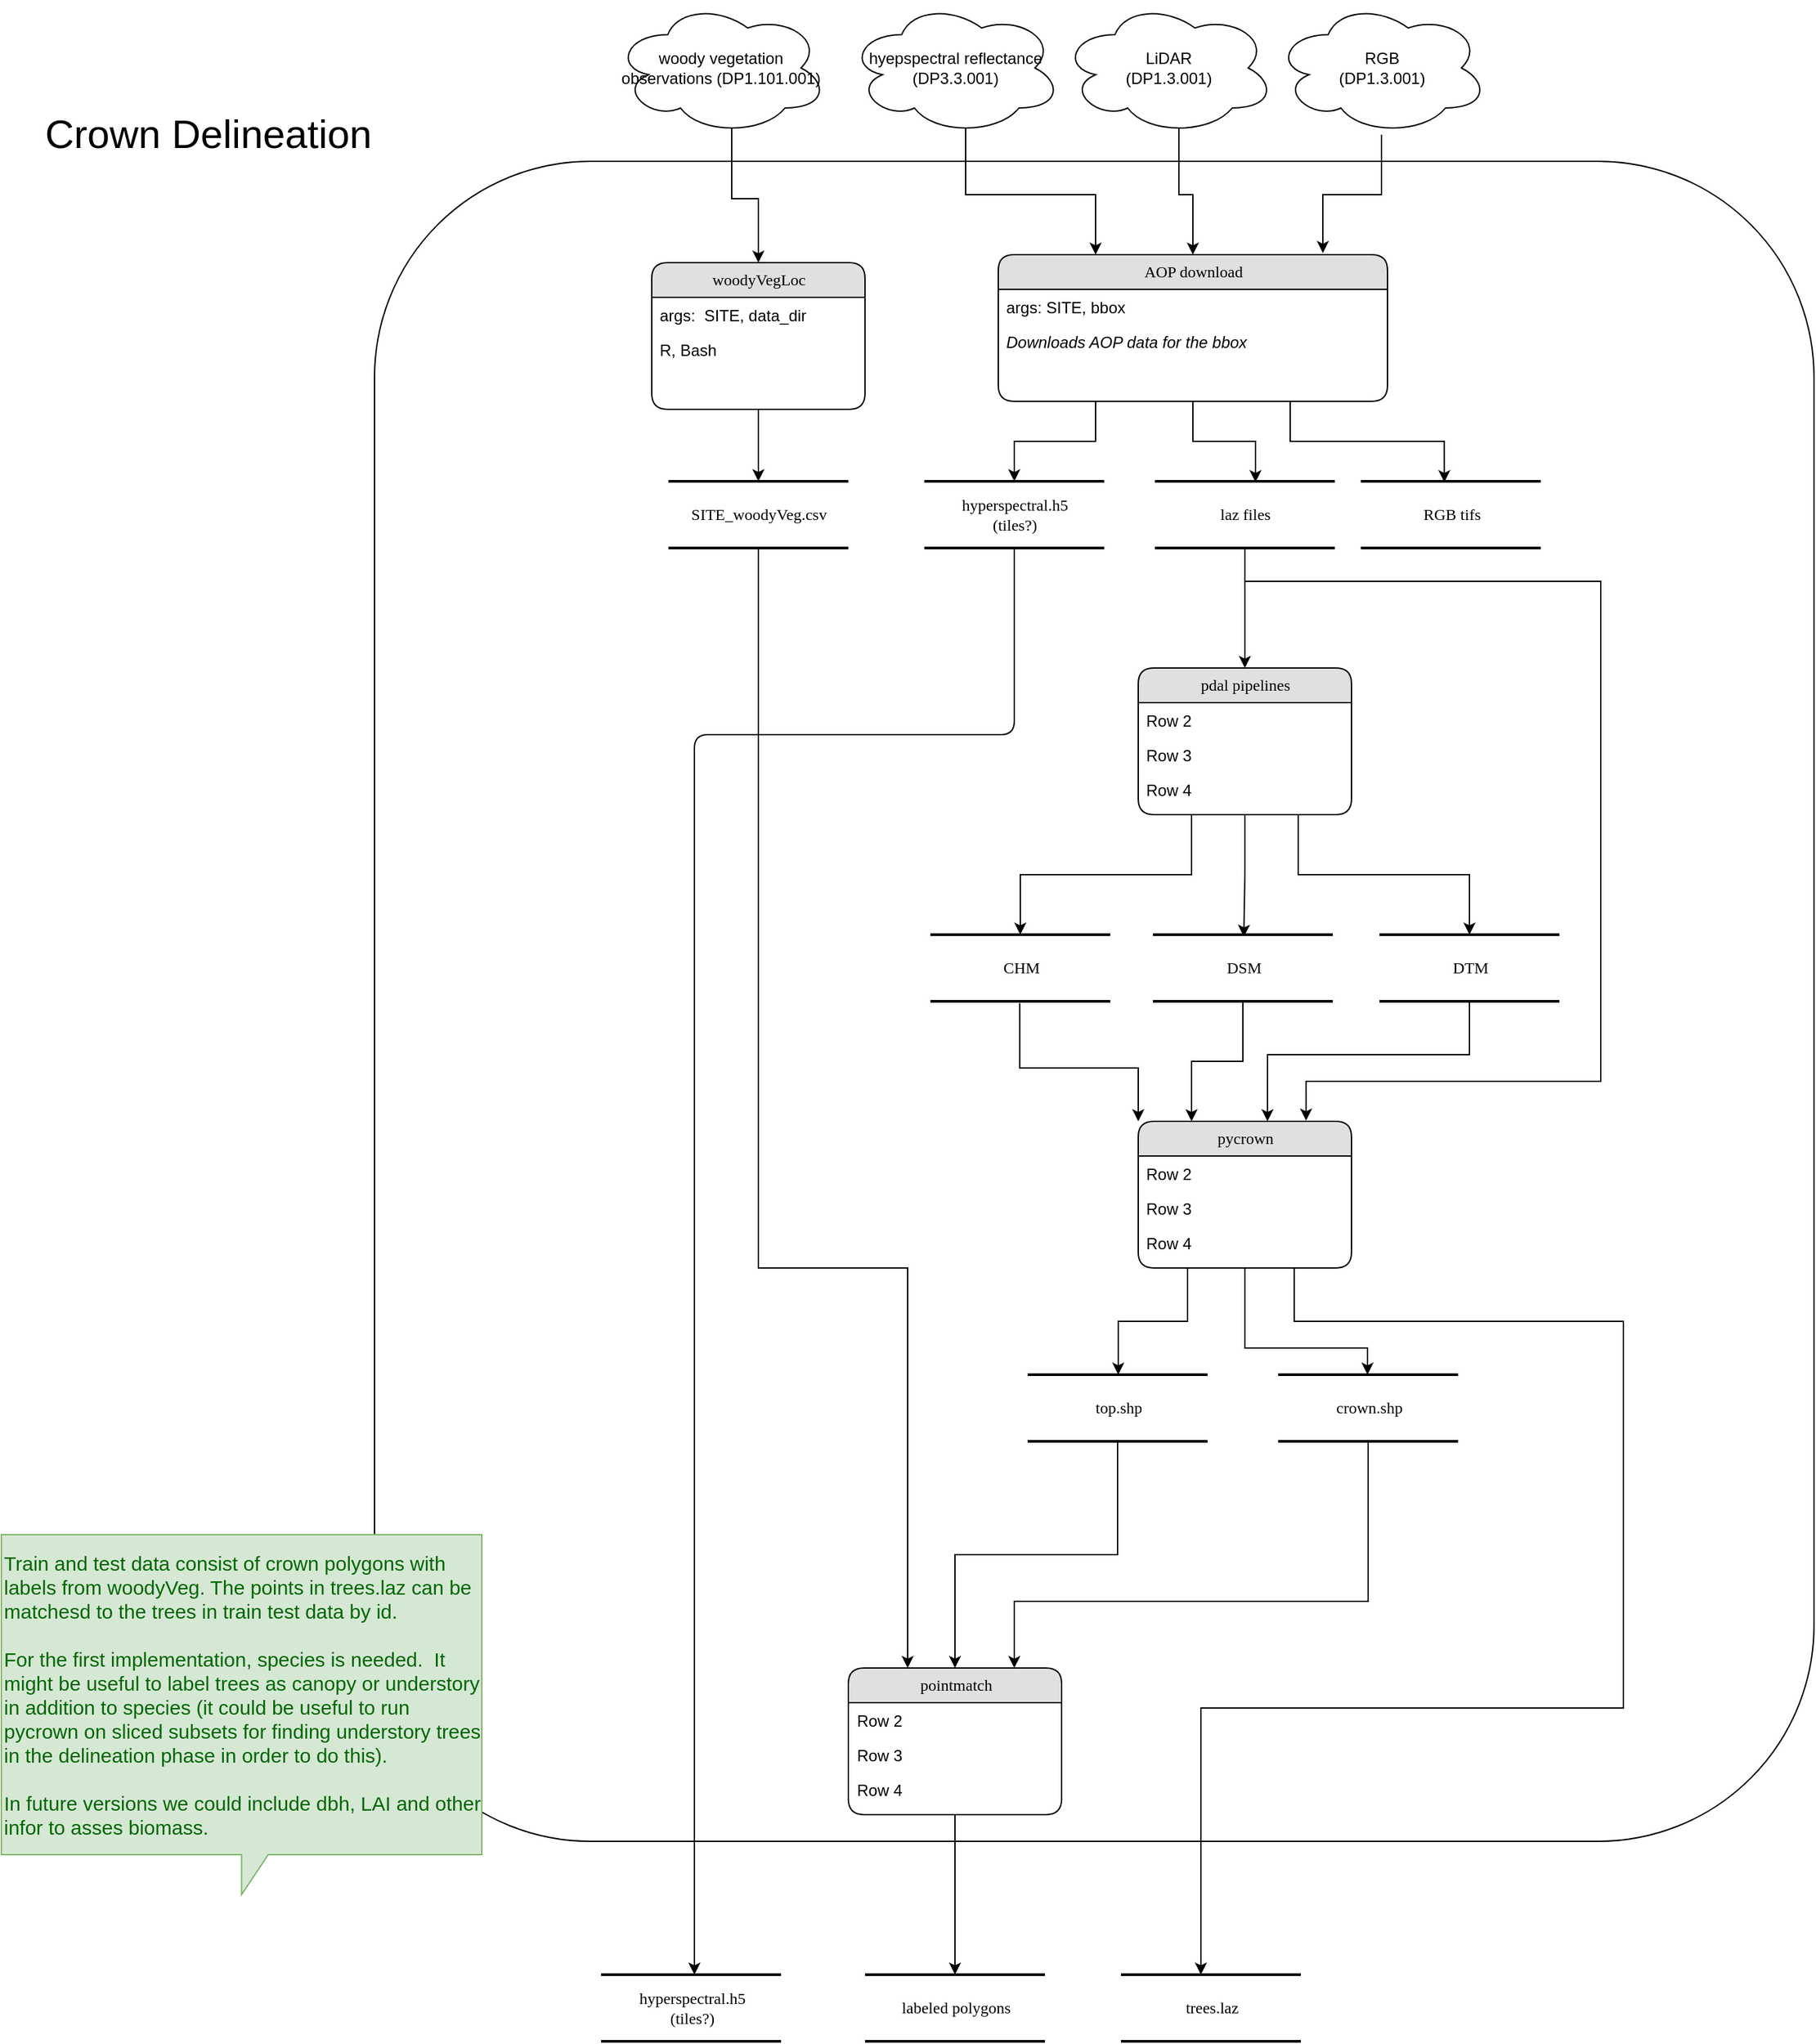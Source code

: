 <mxfile version="14.5.3" type="github">
  <diagram name="Page-1" id="b520641d-4fe3-3701-9064-5fc419738815">
    <mxGraphModel dx="3070" dy="2137" grid="1" gridSize="10" guides="1" tooltips="1" connect="1" arrows="1" fold="1" page="1" pageScale="1" pageWidth="1100" pageHeight="850" background="#ffffff" math="0" shadow="0">
      <root>
        <mxCell id="0" />
        <mxCell id="1" parent="0" />
        <mxCell id="Jew51ZO0_-qSAj35Bvnx-64" value="Crown Delineation" style="rounded=1;whiteSpace=wrap;html=1;labelPosition=left;verticalLabelPosition=top;align=right;verticalAlign=bottom;fontSize=30;" vertex="1" parent="1">
          <mxGeometry x="-40" y="90" width="1080" height="1260" as="geometry" />
        </mxCell>
        <mxCell id="Jew51ZO0_-qSAj35Bvnx-63" style="edgeStyle=orthogonalEdgeStyle;rounded=0;orthogonalLoop=1;jettySize=auto;html=1;" edge="1" parent="1" source="2debaab0fafb2da2-10" target="Jew51ZO0_-qSAj35Bvnx-57">
          <mxGeometry relative="1" as="geometry">
            <Array as="points">
              <mxPoint x="248" y="920" />
              <mxPoint x="360" y="920" />
            </Array>
          </mxGeometry>
        </mxCell>
        <mxCell id="2debaab0fafb2da2-10" value="SITE&lt;span class=&quot;pl-s&quot;&gt;&lt;span class=&quot;pl-pds&quot;&gt;&lt;/span&gt;_woodyVeg.csv&lt;/span&gt;" style="html=1;rounded=0;shadow=0;comic=0;labelBackgroundColor=none;strokeWidth=2;fontFamily=Verdana;fontSize=12;align=center;shape=mxgraph.ios7ui.horLines;" parent="1" vertex="1">
          <mxGeometry x="180.5" y="330" width="135" height="50" as="geometry" />
        </mxCell>
        <mxCell id="Jew51ZO0_-qSAj35Bvnx-5" style="edgeStyle=orthogonalEdgeStyle;rounded=0;orthogonalLoop=1;jettySize=auto;html=1;exitX=0.5;exitY=1;exitDx=0;exitDy=0;" edge="1" parent="1" source="21ea969265ad0168-6" target="2debaab0fafb2da2-10">
          <mxGeometry relative="1" as="geometry" />
        </mxCell>
        <mxCell id="21ea969265ad0168-6" value="&lt;div&gt;woodyVegLoc&lt;/div&gt;" style="swimlane;html=1;fontStyle=0;childLayout=stackLayout;horizontal=1;startSize=26;fillColor=#e0e0e0;horizontalStack=0;resizeParent=1;resizeLast=0;collapsible=1;marginBottom=0;swimlaneFillColor=#ffffff;align=center;rounded=1;shadow=0;comic=0;labelBackgroundColor=none;strokeWidth=1;fontFamily=Verdana;fontSize=12" parent="1" vertex="1">
          <mxGeometry x="168" y="166" width="160" height="110" as="geometry" />
        </mxCell>
        <mxCell id="21ea969265ad0168-7" value="args:&amp;nbsp; SITE, data_dir " style="text;html=1;strokeColor=none;fillColor=none;spacingLeft=4;spacingRight=4;whiteSpace=wrap;overflow=hidden;rotatable=0;points=[[0,0.5],[1,0.5]];portConstraint=eastwest;" parent="21ea969265ad0168-6" vertex="1">
          <mxGeometry y="26" width="160" height="26" as="geometry" />
        </mxCell>
        <mxCell id="21ea969265ad0168-8" value="R, Bash" style="text;html=1;strokeColor=none;fillColor=none;spacingLeft=4;spacingRight=4;whiteSpace=wrap;overflow=hidden;rotatable=0;points=[[0,0.5],[1,0.5]];portConstraint=eastwest;" parent="21ea969265ad0168-6" vertex="1">
          <mxGeometry y="52" width="160" height="26" as="geometry" />
        </mxCell>
        <mxCell id="Jew51ZO0_-qSAj35Bvnx-20" style="edgeStyle=orthogonalEdgeStyle;rounded=0;orthogonalLoop=1;jettySize=auto;html=1;exitX=0.25;exitY=1;exitDx=0;exitDy=0;" edge="1" parent="1" source="21ea969265ad0168-14" target="Jew51ZO0_-qSAj35Bvnx-14">
          <mxGeometry relative="1" as="geometry" />
        </mxCell>
        <mxCell id="Jew51ZO0_-qSAj35Bvnx-24" style="edgeStyle=orthogonalEdgeStyle;rounded=0;orthogonalLoop=1;jettySize=auto;html=1;exitX=0.5;exitY=1;exitDx=0;exitDy=0;entryX=0.559;entryY=0.013;entryDx=0;entryDy=0;entryPerimeter=0;" edge="1" parent="1" source="21ea969265ad0168-14" target="Jew51ZO0_-qSAj35Bvnx-23">
          <mxGeometry relative="1" as="geometry" />
        </mxCell>
        <mxCell id="Jew51ZO0_-qSAj35Bvnx-56" style="edgeStyle=orthogonalEdgeStyle;rounded=0;orthogonalLoop=1;jettySize=auto;html=1;exitX=0.75;exitY=1;exitDx=0;exitDy=0;entryX=0.464;entryY=0.013;entryDx=0;entryDy=0;entryPerimeter=0;" edge="1" parent="1" source="21ea969265ad0168-14" target="Jew51ZO0_-qSAj35Bvnx-27">
          <mxGeometry relative="1" as="geometry" />
        </mxCell>
        <mxCell id="21ea969265ad0168-14" value="AOP download" style="swimlane;html=1;fontStyle=0;childLayout=stackLayout;horizontal=1;startSize=26;fillColor=#e0e0e0;horizontalStack=0;resizeParent=1;resizeLast=0;collapsible=1;marginBottom=0;swimlaneFillColor=#ffffff;align=center;rounded=1;shadow=0;comic=0;labelBackgroundColor=none;strokeWidth=1;fontFamily=Verdana;fontSize=12" parent="1" vertex="1">
          <mxGeometry x="428" y="160" width="292" height="110" as="geometry">
            <mxRectangle x="650" y="120" width="90" height="26" as="alternateBounds" />
          </mxGeometry>
        </mxCell>
        <mxCell id="21ea969265ad0168-15" value="args: SITE, bbox " style="text;html=1;strokeColor=none;fillColor=none;spacingLeft=4;spacingRight=4;whiteSpace=wrap;overflow=hidden;rotatable=0;points=[[0,0.5],[1,0.5]];portConstraint=eastwest;" parent="21ea969265ad0168-14" vertex="1">
          <mxGeometry y="26" width="292" height="26" as="geometry" />
        </mxCell>
        <mxCell id="Jew51ZO0_-qSAj35Bvnx-12" value="&lt;i&gt;Downloads AOP data for the bbox&lt;br&gt;&lt;/i&gt;" style="text;html=1;strokeColor=none;fillColor=none;spacingLeft=4;spacingRight=4;whiteSpace=wrap;overflow=hidden;rotatable=0;points=[[0,0.5],[1,0.5]];portConstraint=eastwest;" vertex="1" parent="21ea969265ad0168-14">
          <mxGeometry y="52" width="292" height="26" as="geometry" />
        </mxCell>
        <mxCell id="Jew51ZO0_-qSAj35Bvnx-44" style="edgeStyle=orthogonalEdgeStyle;rounded=0;orthogonalLoop=1;jettySize=auto;html=1;exitX=0.25;exitY=1;exitDx=0;exitDy=0;" edge="1" parent="1" source="21ea969265ad0168-18" target="Jew51ZO0_-qSAj35Bvnx-30">
          <mxGeometry relative="1" as="geometry" />
        </mxCell>
        <mxCell id="Jew51ZO0_-qSAj35Bvnx-45" style="edgeStyle=orthogonalEdgeStyle;rounded=0;orthogonalLoop=1;jettySize=auto;html=1;exitX=0.75;exitY=1;exitDx=0;exitDy=0;" edge="1" parent="1" source="21ea969265ad0168-18" target="Jew51ZO0_-qSAj35Bvnx-32">
          <mxGeometry relative="1" as="geometry" />
        </mxCell>
        <mxCell id="Jew51ZO0_-qSAj35Bvnx-47" style="edgeStyle=orthogonalEdgeStyle;rounded=0;orthogonalLoop=1;jettySize=auto;html=1;exitX=0.5;exitY=1;exitDx=0;exitDy=0;entryX=0.505;entryY=0.032;entryDx=0;entryDy=0;entryPerimeter=0;" edge="1" parent="1" source="21ea969265ad0168-18" target="Jew51ZO0_-qSAj35Bvnx-31">
          <mxGeometry relative="1" as="geometry" />
        </mxCell>
        <mxCell id="21ea969265ad0168-18" value="pdal pipelines" style="swimlane;html=1;fontStyle=0;childLayout=stackLayout;horizontal=1;startSize=26;fillColor=#e0e0e0;horizontalStack=0;resizeParent=1;resizeLast=0;collapsible=1;marginBottom=0;swimlaneFillColor=#ffffff;align=center;rounded=1;shadow=0;comic=0;labelBackgroundColor=none;strokeWidth=1;fontFamily=Verdana;fontSize=12" parent="1" vertex="1">
          <mxGeometry x="533" y="470" width="160" height="110" as="geometry" />
        </mxCell>
        <mxCell id="21ea969265ad0168-20" value="Row 2" style="text;html=1;strokeColor=none;fillColor=none;spacingLeft=4;spacingRight=4;whiteSpace=wrap;overflow=hidden;rotatable=0;points=[[0,0.5],[1,0.5]];portConstraint=eastwest;" parent="21ea969265ad0168-18" vertex="1">
          <mxGeometry y="26" width="160" height="26" as="geometry" />
        </mxCell>
        <mxCell id="21ea969265ad0168-51" value="Row 3" style="text;html=1;strokeColor=none;fillColor=none;spacingLeft=4;spacingRight=4;whiteSpace=wrap;overflow=hidden;rotatable=0;points=[[0,0.5],[1,0.5]];portConstraint=eastwest;" parent="21ea969265ad0168-18" vertex="1">
          <mxGeometry y="52" width="160" height="26" as="geometry" />
        </mxCell>
        <mxCell id="21ea969265ad0168-21" value="Row 4" style="text;html=1;strokeColor=none;fillColor=none;spacingLeft=4;spacingRight=4;whiteSpace=wrap;overflow=hidden;rotatable=0;points=[[0,0.5],[1,0.5]];portConstraint=eastwest;" parent="21ea969265ad0168-18" vertex="1">
          <mxGeometry y="78" width="160" height="26" as="geometry" />
        </mxCell>
        <mxCell id="Jew51ZO0_-qSAj35Bvnx-9" style="edgeStyle=orthogonalEdgeStyle;rounded=0;orthogonalLoop=1;jettySize=auto;html=1;exitX=0.55;exitY=0.95;exitDx=0;exitDy=0;exitPerimeter=0;entryX=0.5;entryY=0;entryDx=0;entryDy=0;" edge="1" parent="1" source="Jew51ZO0_-qSAj35Bvnx-2" target="21ea969265ad0168-6">
          <mxGeometry relative="1" as="geometry" />
        </mxCell>
        <mxCell id="Jew51ZO0_-qSAj35Bvnx-2" value="woody vegetation observations (DP1.101.001)" style="ellipse;shape=cloud;whiteSpace=wrap;html=1;" vertex="1" parent="1">
          <mxGeometry x="140" y="-30" width="160" height="100" as="geometry" />
        </mxCell>
        <mxCell id="Jew51ZO0_-qSAj35Bvnx-19" style="edgeStyle=orthogonalEdgeStyle;rounded=0;orthogonalLoop=1;jettySize=auto;html=1;exitX=0.55;exitY=0.95;exitDx=0;exitDy=0;exitPerimeter=0;entryX=0.25;entryY=0;entryDx=0;entryDy=0;" edge="1" parent="1" source="Jew51ZO0_-qSAj35Bvnx-6" target="21ea969265ad0168-14">
          <mxGeometry relative="1" as="geometry" />
        </mxCell>
        <mxCell id="Jew51ZO0_-qSAj35Bvnx-6" value="hyepspectral reflectance (DP3.3.001)" style="ellipse;shape=cloud;whiteSpace=wrap;html=1;" vertex="1" parent="1">
          <mxGeometry x="315.5" y="-30" width="160" height="100" as="geometry" />
        </mxCell>
        <mxCell id="Jew51ZO0_-qSAj35Bvnx-96" style="edgeStyle=orthogonalEdgeStyle;rounded=1;orthogonalLoop=1;jettySize=auto;html=1;fontSize=15;fontColor=#00CC00;" edge="1" parent="1" source="Jew51ZO0_-qSAj35Bvnx-14" target="Jew51ZO0_-qSAj35Bvnx-95">
          <mxGeometry relative="1" as="geometry">
            <Array as="points">
              <mxPoint x="440" y="520" />
              <mxPoint x="200" y="520" />
            </Array>
          </mxGeometry>
        </mxCell>
        <mxCell id="Jew51ZO0_-qSAj35Bvnx-14" value="&lt;div&gt;hyperspectral.h5&lt;/div&gt;&lt;div&gt;(tiles?)&lt;br&gt;&lt;/div&gt;" style="html=1;rounded=0;shadow=0;comic=0;labelBackgroundColor=none;strokeWidth=2;fontFamily=Verdana;fontSize=12;align=center;shape=mxgraph.ios7ui.horLines;" vertex="1" parent="1">
          <mxGeometry x="372.5" y="330" width="135" height="50" as="geometry" />
        </mxCell>
        <mxCell id="Jew51ZO0_-qSAj35Bvnx-22" style="edgeStyle=orthogonalEdgeStyle;rounded=0;orthogonalLoop=1;jettySize=auto;html=1;exitX=0.55;exitY=0.95;exitDx=0;exitDy=0;exitPerimeter=0;entryX=0.5;entryY=0;entryDx=0;entryDy=0;" edge="1" parent="1" source="Jew51ZO0_-qSAj35Bvnx-21" target="21ea969265ad0168-14">
          <mxGeometry relative="1" as="geometry" />
        </mxCell>
        <mxCell id="Jew51ZO0_-qSAj35Bvnx-21" value="&lt;div&gt;LiDAR&lt;/div&gt;&lt;div&gt;(DP1.3.001)&lt;/div&gt;" style="ellipse;shape=cloud;whiteSpace=wrap;html=1;" vertex="1" parent="1">
          <mxGeometry x="475.5" y="-30" width="160" height="100" as="geometry" />
        </mxCell>
        <mxCell id="Jew51ZO0_-qSAj35Bvnx-29" style="edgeStyle=orthogonalEdgeStyle;rounded=0;orthogonalLoop=1;jettySize=auto;html=1;" edge="1" parent="1" source="Jew51ZO0_-qSAj35Bvnx-23" target="21ea969265ad0168-18">
          <mxGeometry relative="1" as="geometry" />
        </mxCell>
        <mxCell id="Jew51ZO0_-qSAj35Bvnx-54" style="edgeStyle=orthogonalEdgeStyle;rounded=0;orthogonalLoop=1;jettySize=auto;html=1;entryX=0.787;entryY=-0.005;entryDx=0;entryDy=0;entryPerimeter=0;" edge="1" parent="1" source="Jew51ZO0_-qSAj35Bvnx-23" target="Jew51ZO0_-qSAj35Bvnx-40">
          <mxGeometry relative="1" as="geometry">
            <mxPoint x="670" y="780" as="targetPoint" />
            <Array as="points">
              <mxPoint x="613" y="405" />
              <mxPoint x="880" y="405" />
              <mxPoint x="880" y="780" />
              <mxPoint x="659" y="780" />
            </Array>
          </mxGeometry>
        </mxCell>
        <mxCell id="Jew51ZO0_-qSAj35Bvnx-23" value="laz files" style="html=1;rounded=0;shadow=0;comic=0;labelBackgroundColor=none;strokeWidth=2;fontFamily=Verdana;fontSize=12;align=center;shape=mxgraph.ios7ui.horLines;" vertex="1" parent="1">
          <mxGeometry x="545.5" y="330" width="135" height="50" as="geometry" />
        </mxCell>
        <mxCell id="Jew51ZO0_-qSAj35Bvnx-55" style="edgeStyle=orthogonalEdgeStyle;rounded=0;orthogonalLoop=1;jettySize=auto;html=1;entryX=0.834;entryY=-0.011;entryDx=0;entryDy=0;entryPerimeter=0;" edge="1" parent="1" source="Jew51ZO0_-qSAj35Bvnx-25" target="21ea969265ad0168-14">
          <mxGeometry relative="1" as="geometry" />
        </mxCell>
        <mxCell id="Jew51ZO0_-qSAj35Bvnx-25" value="&lt;div&gt;RGB&lt;/div&gt;&lt;div&gt;(DP1.3.001)&lt;/div&gt;" style="ellipse;shape=cloud;whiteSpace=wrap;html=1;" vertex="1" parent="1">
          <mxGeometry x="635.5" y="-30" width="160" height="100" as="geometry" />
        </mxCell>
        <mxCell id="Jew51ZO0_-qSAj35Bvnx-27" value="RGB tifs" style="html=1;rounded=0;shadow=0;comic=0;labelBackgroundColor=none;strokeWidth=2;fontFamily=Verdana;fontSize=12;align=center;shape=mxgraph.ios7ui.horLines;" vertex="1" parent="1">
          <mxGeometry x="700" y="330" width="135" height="50" as="geometry" />
        </mxCell>
        <mxCell id="Jew51ZO0_-qSAj35Bvnx-49" style="edgeStyle=orthogonalEdgeStyle;rounded=0;orthogonalLoop=1;jettySize=auto;html=1;entryX=0;entryY=0;entryDx=0;entryDy=0;exitX=0.497;exitY=1.027;exitDx=0;exitDy=0;exitPerimeter=0;" edge="1" parent="1" source="Jew51ZO0_-qSAj35Bvnx-30" target="Jew51ZO0_-qSAj35Bvnx-40">
          <mxGeometry relative="1" as="geometry">
            <mxPoint x="500" y="760" as="targetPoint" />
            <mxPoint x="480" y="730" as="sourcePoint" />
            <Array as="points">
              <mxPoint x="444" y="770" />
              <mxPoint x="533" y="770" />
            </Array>
          </mxGeometry>
        </mxCell>
        <mxCell id="Jew51ZO0_-qSAj35Bvnx-30" value="CHM" style="html=1;rounded=0;shadow=0;comic=0;labelBackgroundColor=none;strokeWidth=2;fontFamily=Verdana;fontSize=12;align=center;shape=mxgraph.ios7ui.horLines;" vertex="1" parent="1">
          <mxGeometry x="377" y="670" width="135" height="50" as="geometry" />
        </mxCell>
        <mxCell id="Jew51ZO0_-qSAj35Bvnx-51" style="edgeStyle=orthogonalEdgeStyle;rounded=0;orthogonalLoop=1;jettySize=auto;html=1;entryX=0.25;entryY=0;entryDx=0;entryDy=0;" edge="1" parent="1" source="Jew51ZO0_-qSAj35Bvnx-31" target="Jew51ZO0_-qSAj35Bvnx-40">
          <mxGeometry relative="1" as="geometry" />
        </mxCell>
        <mxCell id="Jew51ZO0_-qSAj35Bvnx-31" value="DSM" style="html=1;rounded=0;shadow=0;comic=0;labelBackgroundColor=none;strokeWidth=2;fontFamily=Verdana;fontSize=12;align=center;shape=mxgraph.ios7ui.horLines;" vertex="1" parent="1">
          <mxGeometry x="544" y="670" width="135" height="50" as="geometry" />
        </mxCell>
        <mxCell id="Jew51ZO0_-qSAj35Bvnx-53" style="edgeStyle=orthogonalEdgeStyle;rounded=0;orthogonalLoop=1;jettySize=auto;html=1;entryX=0.606;entryY=0;entryDx=0;entryDy=0;entryPerimeter=0;" edge="1" parent="1" source="Jew51ZO0_-qSAj35Bvnx-32" target="Jew51ZO0_-qSAj35Bvnx-40">
          <mxGeometry relative="1" as="geometry">
            <mxPoint x="630" y="790" as="targetPoint" />
            <Array as="points">
              <mxPoint x="782" y="760" />
              <mxPoint x="630" y="760" />
            </Array>
          </mxGeometry>
        </mxCell>
        <mxCell id="Jew51ZO0_-qSAj35Bvnx-32" value="DTM" style="html=1;rounded=0;shadow=0;comic=0;labelBackgroundColor=none;strokeWidth=2;fontFamily=Verdana;fontSize=12;align=center;shape=mxgraph.ios7ui.horLines;" vertex="1" parent="1">
          <mxGeometry x="714" y="670" width="135" height="50" as="geometry" />
        </mxCell>
        <mxCell id="Jew51ZO0_-qSAj35Bvnx-71" style="edgeStyle=orthogonalEdgeStyle;rounded=0;orthogonalLoop=1;jettySize=auto;html=1;fontSize=15;fontColor=#00CC00;" edge="1" parent="1" source="Jew51ZO0_-qSAj35Bvnx-40" target="Jew51ZO0_-qSAj35Bvnx-66">
          <mxGeometry relative="1" as="geometry">
            <Array as="points">
              <mxPoint x="570" y="960" />
              <mxPoint x="518" y="960" />
            </Array>
          </mxGeometry>
        </mxCell>
        <mxCell id="Jew51ZO0_-qSAj35Bvnx-72" style="edgeStyle=orthogonalEdgeStyle;rounded=0;orthogonalLoop=1;jettySize=auto;html=1;fontSize=15;fontColor=#00CC00;" edge="1" parent="1" source="Jew51ZO0_-qSAj35Bvnx-40" target="Jew51ZO0_-qSAj35Bvnx-68">
          <mxGeometry relative="1" as="geometry">
            <Array as="points">
              <mxPoint x="650" y="960" />
              <mxPoint x="897" y="960" />
              <mxPoint x="897" y="1250" />
              <mxPoint x="580" y="1250" />
            </Array>
          </mxGeometry>
        </mxCell>
        <mxCell id="Jew51ZO0_-qSAj35Bvnx-73" style="edgeStyle=orthogonalEdgeStyle;rounded=0;orthogonalLoop=1;jettySize=auto;html=1;fontSize=15;fontColor=#00CC00;" edge="1" parent="1" source="Jew51ZO0_-qSAj35Bvnx-40" target="Jew51ZO0_-qSAj35Bvnx-67">
          <mxGeometry relative="1" as="geometry">
            <Array as="points">
              <mxPoint x="613" y="980" />
              <mxPoint x="705" y="980" />
            </Array>
          </mxGeometry>
        </mxCell>
        <mxCell id="Jew51ZO0_-qSAj35Bvnx-40" value="pycrown" style="swimlane;html=1;fontStyle=0;childLayout=stackLayout;horizontal=1;startSize=26;fillColor=#e0e0e0;horizontalStack=0;resizeParent=1;resizeLast=0;collapsible=1;marginBottom=0;swimlaneFillColor=#ffffff;align=center;rounded=1;shadow=0;comic=0;labelBackgroundColor=none;strokeWidth=1;fontFamily=Verdana;fontSize=12" vertex="1" parent="1">
          <mxGeometry x="533" y="810" width="160" height="110" as="geometry" />
        </mxCell>
        <mxCell id="Jew51ZO0_-qSAj35Bvnx-41" value="Row 2" style="text;html=1;strokeColor=none;fillColor=none;spacingLeft=4;spacingRight=4;whiteSpace=wrap;overflow=hidden;rotatable=0;points=[[0,0.5],[1,0.5]];portConstraint=eastwest;" vertex="1" parent="Jew51ZO0_-qSAj35Bvnx-40">
          <mxGeometry y="26" width="160" height="26" as="geometry" />
        </mxCell>
        <mxCell id="Jew51ZO0_-qSAj35Bvnx-42" value="Row 3" style="text;html=1;strokeColor=none;fillColor=none;spacingLeft=4;spacingRight=4;whiteSpace=wrap;overflow=hidden;rotatable=0;points=[[0,0.5],[1,0.5]];portConstraint=eastwest;" vertex="1" parent="Jew51ZO0_-qSAj35Bvnx-40">
          <mxGeometry y="52" width="160" height="26" as="geometry" />
        </mxCell>
        <mxCell id="Jew51ZO0_-qSAj35Bvnx-43" value="Row 4" style="text;html=1;strokeColor=none;fillColor=none;spacingLeft=4;spacingRight=4;whiteSpace=wrap;overflow=hidden;rotatable=0;points=[[0,0.5],[1,0.5]];portConstraint=eastwest;" vertex="1" parent="Jew51ZO0_-qSAj35Bvnx-40">
          <mxGeometry y="78" width="160" height="26" as="geometry" />
        </mxCell>
        <mxCell id="Jew51ZO0_-qSAj35Bvnx-94" style="edgeStyle=orthogonalEdgeStyle;rounded=1;orthogonalLoop=1;jettySize=auto;html=1;fontSize=15;fontColor=#00CC00;" edge="1" parent="1" source="Jew51ZO0_-qSAj35Bvnx-57" target="Jew51ZO0_-qSAj35Bvnx-76">
          <mxGeometry relative="1" as="geometry" />
        </mxCell>
        <mxCell id="Jew51ZO0_-qSAj35Bvnx-57" value="pointmatch" style="swimlane;html=1;fontStyle=0;childLayout=stackLayout;horizontal=1;startSize=26;fillColor=#e0e0e0;horizontalStack=0;resizeParent=1;resizeLast=0;collapsible=1;marginBottom=0;swimlaneFillColor=#ffffff;align=center;rounded=1;shadow=0;comic=0;labelBackgroundColor=none;strokeWidth=1;fontFamily=Verdana;fontSize=12" vertex="1" parent="1">
          <mxGeometry x="315.5" y="1220" width="160" height="110" as="geometry" />
        </mxCell>
        <mxCell id="Jew51ZO0_-qSAj35Bvnx-58" value="Row 2" style="text;html=1;strokeColor=none;fillColor=none;spacingLeft=4;spacingRight=4;whiteSpace=wrap;overflow=hidden;rotatable=0;points=[[0,0.5],[1,0.5]];portConstraint=eastwest;" vertex="1" parent="Jew51ZO0_-qSAj35Bvnx-57">
          <mxGeometry y="26" width="160" height="26" as="geometry" />
        </mxCell>
        <mxCell id="Jew51ZO0_-qSAj35Bvnx-59" value="Row 3" style="text;html=1;strokeColor=none;fillColor=none;spacingLeft=4;spacingRight=4;whiteSpace=wrap;overflow=hidden;rotatable=0;points=[[0,0.5],[1,0.5]];portConstraint=eastwest;" vertex="1" parent="Jew51ZO0_-qSAj35Bvnx-57">
          <mxGeometry y="52" width="160" height="26" as="geometry" />
        </mxCell>
        <mxCell id="Jew51ZO0_-qSAj35Bvnx-60" value="Row 4" style="text;html=1;strokeColor=none;fillColor=none;spacingLeft=4;spacingRight=4;whiteSpace=wrap;overflow=hidden;rotatable=0;points=[[0,0.5],[1,0.5]];portConstraint=eastwest;" vertex="1" parent="Jew51ZO0_-qSAj35Bvnx-57">
          <mxGeometry y="78" width="160" height="26" as="geometry" />
        </mxCell>
        <mxCell id="Jew51ZO0_-qSAj35Bvnx-74" style="edgeStyle=orthogonalEdgeStyle;rounded=0;orthogonalLoop=1;jettySize=auto;html=1;fontSize=15;fontColor=#00CC00;" edge="1" parent="1" source="Jew51ZO0_-qSAj35Bvnx-66" target="Jew51ZO0_-qSAj35Bvnx-57">
          <mxGeometry relative="1" as="geometry" />
        </mxCell>
        <mxCell id="Jew51ZO0_-qSAj35Bvnx-66" value="top.shp" style="html=1;rounded=0;shadow=0;comic=0;labelBackgroundColor=none;strokeWidth=2;fontFamily=Verdana;fontSize=12;align=center;shape=mxgraph.ios7ui.horLines;" vertex="1" parent="1">
          <mxGeometry x="450" y="1000" width="135" height="50" as="geometry" />
        </mxCell>
        <mxCell id="Jew51ZO0_-qSAj35Bvnx-75" style="edgeStyle=orthogonalEdgeStyle;rounded=0;orthogonalLoop=1;jettySize=auto;html=1;fontSize=15;fontColor=#00CC00;" edge="1" parent="1" source="Jew51ZO0_-qSAj35Bvnx-67" target="Jew51ZO0_-qSAj35Bvnx-57">
          <mxGeometry relative="1" as="geometry">
            <Array as="points">
              <mxPoint x="706" y="1170" />
              <mxPoint x="440" y="1170" />
            </Array>
          </mxGeometry>
        </mxCell>
        <mxCell id="Jew51ZO0_-qSAj35Bvnx-67" value="crown.shp" style="html=1;rounded=0;shadow=0;comic=0;labelBackgroundColor=none;strokeWidth=2;fontFamily=Verdana;fontSize=12;align=center;shape=mxgraph.ios7ui.horLines;" vertex="1" parent="1">
          <mxGeometry x="638" y="1000" width="135" height="50" as="geometry" />
        </mxCell>
        <mxCell id="Jew51ZO0_-qSAj35Bvnx-68" value="trees.laz" style="html=1;rounded=0;shadow=0;comic=0;labelBackgroundColor=none;strokeWidth=2;fontFamily=Verdana;fontSize=12;align=center;shape=mxgraph.ios7ui.horLines;" vertex="1" parent="1">
          <mxGeometry x="520" y="1450" width="135" height="50" as="geometry" />
        </mxCell>
        <mxCell id="Jew51ZO0_-qSAj35Bvnx-76" value="labeled polygons" style="html=1;rounded=0;shadow=0;comic=0;labelBackgroundColor=none;strokeWidth=2;fontFamily=Verdana;fontSize=12;align=center;shape=mxgraph.ios7ui.horLines;" vertex="1" parent="1">
          <mxGeometry x="328" y="1450" width="135" height="50" as="geometry" />
        </mxCell>
        <mxCell id="Jew51ZO0_-qSAj35Bvnx-82" value="&lt;div&gt;&lt;font color=&quot;#006600&quot;&gt;Train and test data consist of crown polygons with labels from woodyVeg. The points in trees.laz can be matchesd to the trees in train test data by id.&lt;br&gt;&lt;/font&gt;&lt;/div&gt;&lt;div&gt;&lt;font color=&quot;#006600&quot;&gt;&lt;br&gt;&lt;/font&gt;&lt;/div&gt;&lt;div&gt;&lt;font color=&quot;#006600&quot;&gt;For the first implementation, species is needed.&amp;nbsp; It might be useful to label trees as canopy or understory in addition to species (it could be useful to run pycrown on sliced subsets for finding understory trees in the delineation phase in order to do this).&lt;/font&gt;&lt;/div&gt;&lt;div&gt;&lt;font color=&quot;#006600&quot;&gt;&lt;br&gt;&lt;/font&gt;&lt;/div&gt;&lt;div&gt;&lt;font color=&quot;#006600&quot;&gt;In future versions we could include dbh, LAI and other infor to asses biomass.&lt;/font&gt;&lt;/div&gt;" style="shape=callout;whiteSpace=wrap;html=1;perimeter=calloutPerimeter;fontSize=15;align=left;fillColor=#d5e8d4;strokeColor=#82b366;" vertex="1" parent="1">
          <mxGeometry x="-320" y="1120" width="360.5" height="270" as="geometry" />
        </mxCell>
        <mxCell id="Jew51ZO0_-qSAj35Bvnx-95" value="&lt;div&gt;hyperspectral.h5&lt;/div&gt;&lt;div&gt;(tiles?)&lt;br&gt;&lt;/div&gt;" style="html=1;rounded=0;shadow=0;comic=0;labelBackgroundColor=none;strokeWidth=2;fontFamily=Verdana;fontSize=12;align=center;shape=mxgraph.ios7ui.horLines;" vertex="1" parent="1">
          <mxGeometry x="130" y="1450" width="135" height="50" as="geometry" />
        </mxCell>
      </root>
    </mxGraphModel>
  </diagram>
</mxfile>
